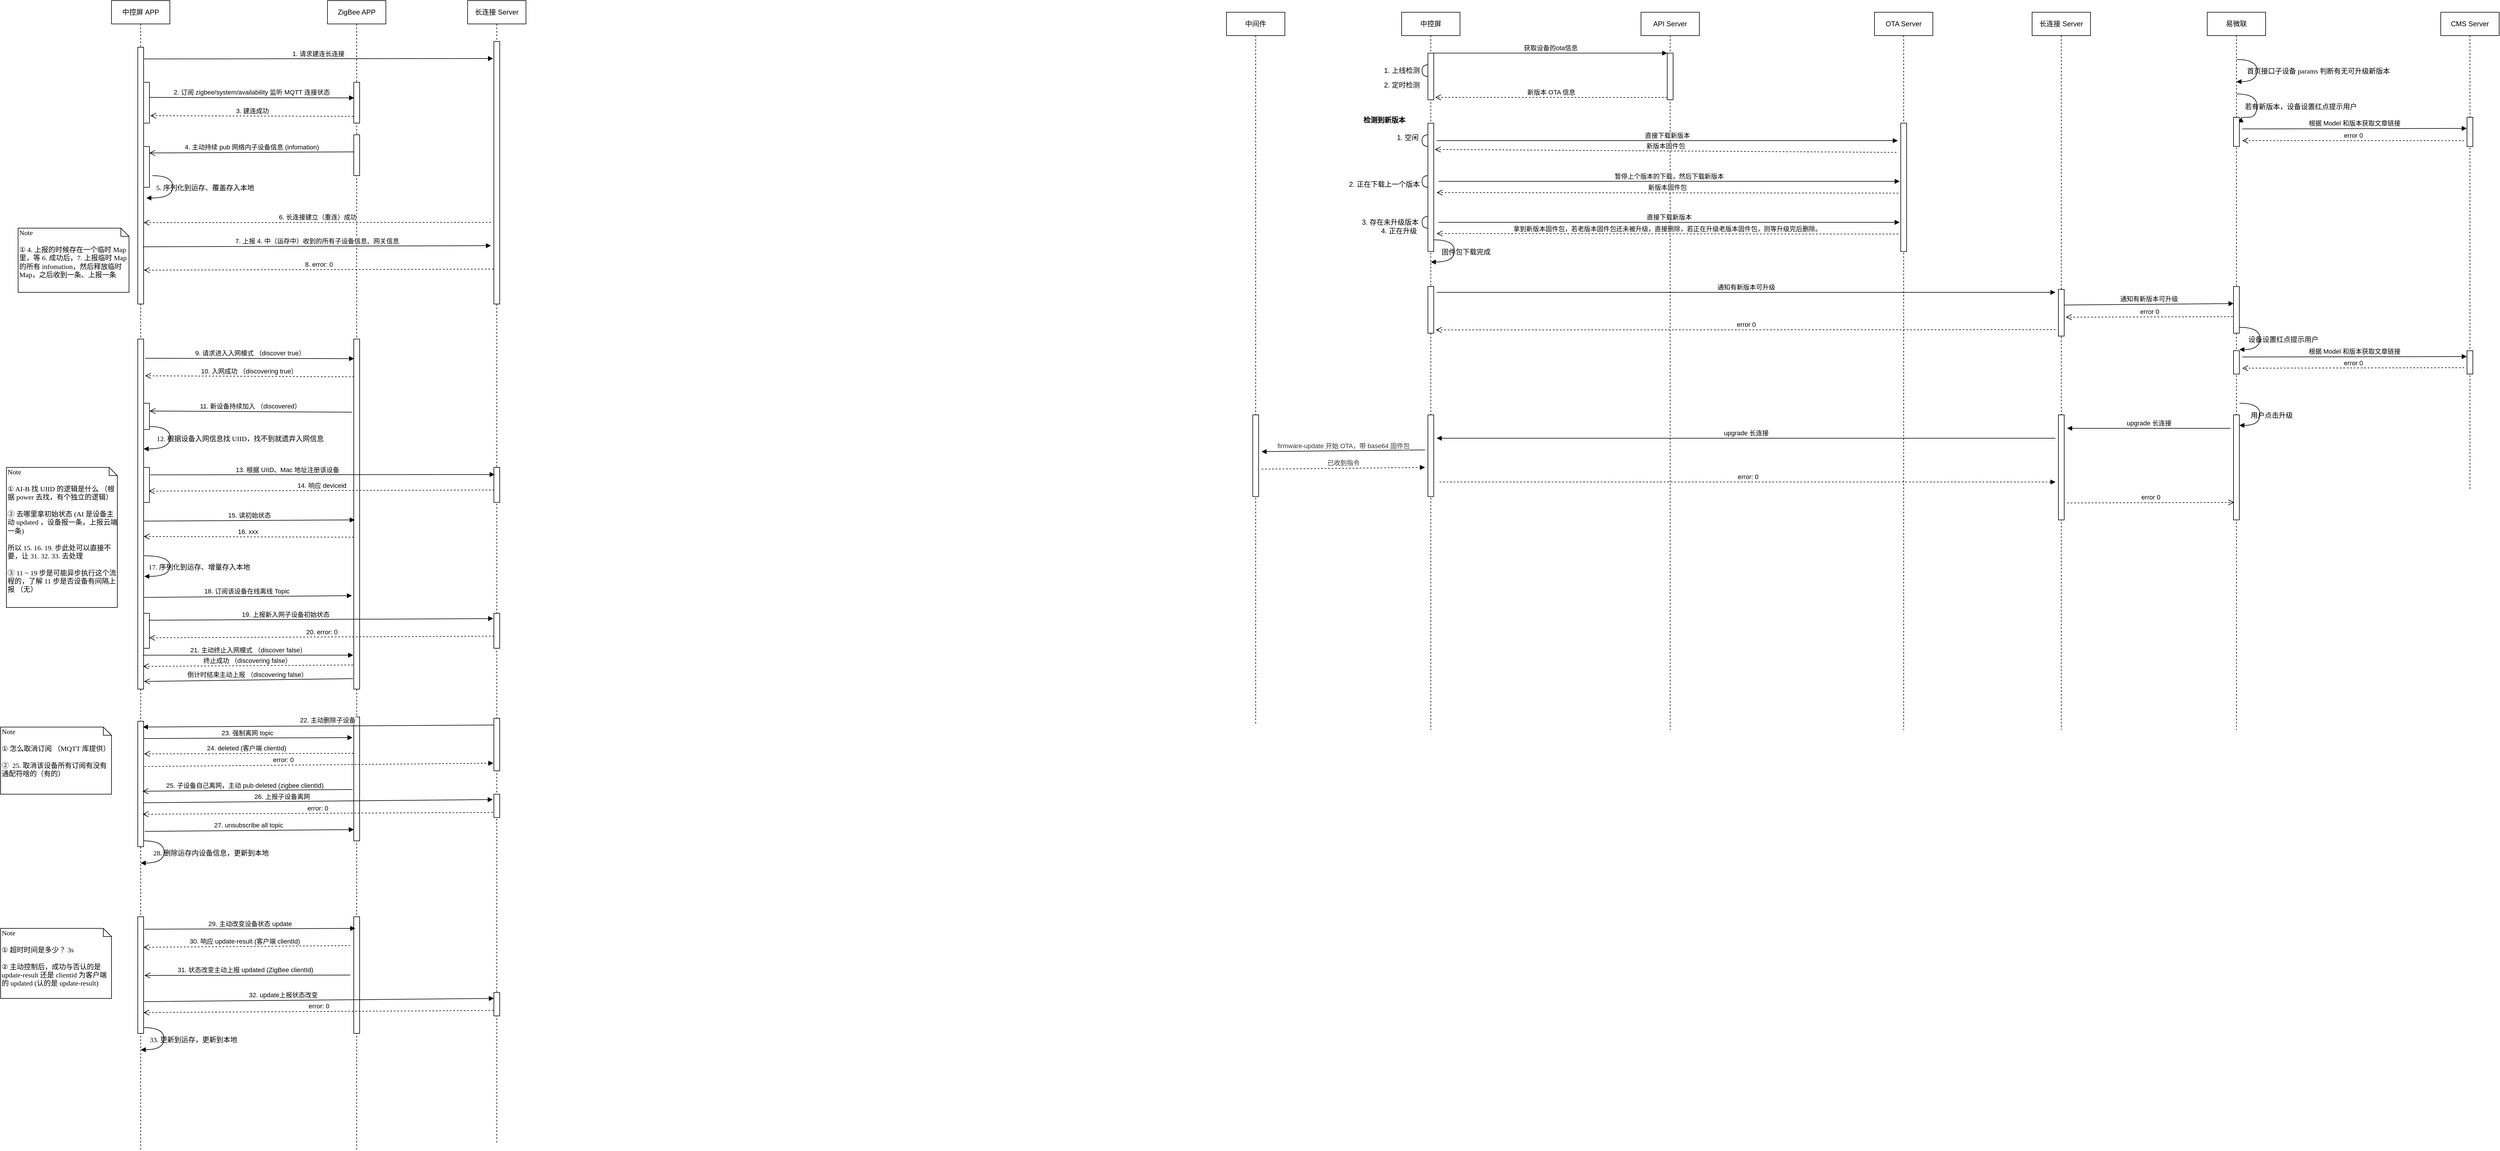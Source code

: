 <mxfile version="20.7.4" type="github">
  <diagram name="Page-1" id="13e1069c-82ec-6db2-03f1-153e76fe0fe0">
    <mxGraphModel dx="3266" dy="1118" grid="1" gridSize="10" guides="1" tooltips="1" connect="1" arrows="1" fold="1" page="1" pageScale="1" pageWidth="1100" pageHeight="850" background="none" math="0" shadow="0">
      <root>
        <mxCell id="0" />
        <mxCell id="1" parent="0" />
        <mxCell id="mfzXLa-9cbicv-mfSP5t-9" value="中控屏 APP" style="shape=umlLifeline;perimeter=lifelinePerimeter;whiteSpace=wrap;html=1;container=1;collapsible=0;recursiveResize=0;outlineConnect=0;" parent="1" vertex="1">
          <mxGeometry x="-360" y="830" width="100" height="1970" as="geometry" />
        </mxCell>
        <mxCell id="mfzXLa-9cbicv-mfSP5t-12" value="" style="html=1;points=[];perimeter=orthogonalPerimeter;" parent="mfzXLa-9cbicv-mfSP5t-9" vertex="1">
          <mxGeometry x="55" y="140" width="10" height="70" as="geometry" />
        </mxCell>
        <mxCell id="mfzXLa-9cbicv-mfSP5t-19" value="" style="html=1;points=[];perimeter=orthogonalPerimeter;rounded=0;shadow=0;comic=0;labelBackgroundColor=none;strokeWidth=1;fontFamily=Verdana;fontSize=12;align=center;" parent="mfzXLa-9cbicv-mfSP5t-9" vertex="1">
          <mxGeometry x="55" y="250" width="10" height="70" as="geometry" />
        </mxCell>
        <mxCell id="mfzXLa-9cbicv-mfSP5t-21" value="5. 序列化到运存、覆盖存入本地" style="html=1;verticalAlign=bottom;endArrow=block;labelBackgroundColor=none;fontFamily=Verdana;fontSize=12;elbow=vertical;edgeStyle=orthogonalEdgeStyle;curved=1;entryX=1.464;entryY=0.587;entryDx=0;entryDy=0;entryPerimeter=0;" parent="mfzXLa-9cbicv-mfSP5t-9" target="mfzXLa-9cbicv-mfSP5t-22" edge="1">
          <mxGeometry x="0.096" y="55" relative="1" as="geometry">
            <mxPoint x="70" y="300" as="sourcePoint" />
            <mxPoint x="60" y="339" as="targetPoint" />
            <Array as="points">
              <mxPoint x="105" y="300" />
              <mxPoint x="105" y="338" />
            </Array>
            <mxPoint as="offset" />
          </mxGeometry>
        </mxCell>
        <mxCell id="mfzXLa-9cbicv-mfSP5t-22" value="" style="html=1;points=[];perimeter=orthogonalPerimeter;rounded=0;shadow=0;comic=0;labelBackgroundColor=none;strokeWidth=1;fontFamily=Verdana;fontSize=12;align=center;" parent="mfzXLa-9cbicv-mfSP5t-9" vertex="1">
          <mxGeometry x="45" y="80" width="10" height="440" as="geometry" />
        </mxCell>
        <mxCell id="mfzXLa-9cbicv-mfSP5t-23" value="1. 请求建连长连接" style="html=1;verticalAlign=bottom;endArrow=block;rounded=0;entryX=-0.136;entryY=0.065;entryDx=0;entryDy=0;entryPerimeter=0;" parent="mfzXLa-9cbicv-mfSP5t-9" target="mfzXLa-9cbicv-mfSP5t-24" edge="1">
          <mxGeometry width="80" relative="1" as="geometry">
            <mxPoint x="55" y="100" as="sourcePoint" />
            <mxPoint x="135" y="100" as="targetPoint" />
          </mxGeometry>
        </mxCell>
        <mxCell id="mfzXLa-9cbicv-mfSP5t-28" value="" style="html=1;points=[];perimeter=orthogonalPerimeter;rounded=0;shadow=0;comic=0;labelBackgroundColor=none;strokeWidth=1;fontFamily=Verdana;fontSize=12;align=center;" parent="mfzXLa-9cbicv-mfSP5t-9" vertex="1">
          <mxGeometry x="45" y="580" width="10" height="600" as="geometry" />
        </mxCell>
        <mxCell id="mfzXLa-9cbicv-mfSP5t-40" value="" style="html=1;points=[];perimeter=orthogonalPerimeter;" parent="mfzXLa-9cbicv-mfSP5t-9" vertex="1">
          <mxGeometry x="55" y="690" width="10" height="45" as="geometry" />
        </mxCell>
        <mxCell id="mfzXLa-9cbicv-mfSP5t-46" value="12. 根据设备入网信息找 UIID，找不到就遗弃入网信息" style="html=1;verticalAlign=bottom;endArrow=block;labelBackgroundColor=none;fontFamily=Verdana;fontSize=12;elbow=vertical;edgeStyle=orthogonalEdgeStyle;curved=1;entryX=1.464;entryY=0.587;entryDx=0;entryDy=0;entryPerimeter=0;" parent="mfzXLa-9cbicv-mfSP5t-9" edge="1">
          <mxGeometry x="0.095" y="120" relative="1" as="geometry">
            <mxPoint x="65.36" y="730" as="sourcePoint" />
            <mxPoint x="55.0" y="768.28" as="targetPoint" />
            <Array as="points">
              <mxPoint x="100.36" y="730" />
              <mxPoint x="100.36" y="768" />
            </Array>
            <mxPoint as="offset" />
          </mxGeometry>
        </mxCell>
        <mxCell id="mfzXLa-9cbicv-mfSP5t-48" value="" style="html=1;points=[];perimeter=orthogonalPerimeter;" parent="mfzXLa-9cbicv-mfSP5t-9" vertex="1">
          <mxGeometry x="55" y="800" width="10" height="60" as="geometry" />
        </mxCell>
        <mxCell id="mfzXLa-9cbicv-mfSP5t-54" value="" style="html=1;points=[];perimeter=orthogonalPerimeter;" parent="mfzXLa-9cbicv-mfSP5t-9" vertex="1">
          <mxGeometry x="55" y="1050" width="10" height="60" as="geometry" />
        </mxCell>
        <mxCell id="mfzXLa-9cbicv-mfSP5t-57" value="17. 序列化到运存、增量存入本地" style="html=1;verticalAlign=bottom;endArrow=block;labelBackgroundColor=none;fontFamily=Verdana;fontSize=12;elbow=vertical;edgeStyle=orthogonalEdgeStyle;curved=1;entryX=1.115;entryY=0.678;entryDx=0;entryDy=0;entryPerimeter=0;exitX=1.042;exitY=0.619;exitDx=0;exitDy=0;exitPerimeter=0;" parent="mfzXLa-9cbicv-mfSP5t-9" source="mfzXLa-9cbicv-mfSP5t-28" target="mfzXLa-9cbicv-mfSP5t-28" edge="1">
          <mxGeometry x="0.182" y="50" relative="1" as="geometry">
            <mxPoint x="65.36" y="930" as="sourcePoint" />
            <mxPoint x="55.0" y="968.28" as="targetPoint" />
            <Array as="points">
              <mxPoint x="100" y="951" />
              <mxPoint x="100" y="987" />
            </Array>
            <mxPoint as="offset" />
          </mxGeometry>
        </mxCell>
        <mxCell id="4GyI9x6O-c3qd3rBxpdz-1" value="" style="html=1;points=[];perimeter=orthogonalPerimeter;" parent="mfzXLa-9cbicv-mfSP5t-9" vertex="1">
          <mxGeometry x="45" y="1570" width="10" height="200" as="geometry" />
        </mxCell>
        <mxCell id="4GyI9x6O-c3qd3rBxpdz-4" value="" style="html=1;points=[];perimeter=orthogonalPerimeter;" parent="mfzXLa-9cbicv-mfSP5t-9" vertex="1">
          <mxGeometry x="45" y="1235" width="10" height="215" as="geometry" />
        </mxCell>
        <mxCell id="4GyI9x6O-c3qd3rBxpdz-34" value="28. 删除运存内设备信息，更新到本地" style="html=1;verticalAlign=bottom;endArrow=block;labelBackgroundColor=none;fontFamily=Verdana;fontSize=12;elbow=vertical;edgeStyle=orthogonalEdgeStyle;curved=1;" parent="mfzXLa-9cbicv-mfSP5t-9" edge="1">
          <mxGeometry x="0.148" y="80" relative="1" as="geometry">
            <mxPoint x="55.36" y="1440" as="sourcePoint" />
            <mxPoint x="50" y="1478" as="targetPoint" />
            <Array as="points">
              <mxPoint x="90" y="1440" />
              <mxPoint x="90" y="1478" />
            </Array>
            <mxPoint as="offset" />
          </mxGeometry>
        </mxCell>
        <mxCell id="4GyI9x6O-c3qd3rBxpdz-43" value="33. 更新到运存，更新到本地" style="html=1;verticalAlign=bottom;endArrow=block;labelBackgroundColor=none;fontFamily=Verdana;fontSize=12;elbow=vertical;edgeStyle=orthogonalEdgeStyle;curved=1;" parent="mfzXLa-9cbicv-mfSP5t-9" edge="1">
          <mxGeometry x="0.148" y="50" relative="1" as="geometry">
            <mxPoint x="55.36" y="1760" as="sourcePoint" />
            <mxPoint x="50" y="1798" as="targetPoint" />
            <Array as="points">
              <mxPoint x="90" y="1760" />
              <mxPoint x="90" y="1798" />
            </Array>
            <mxPoint as="offset" />
          </mxGeometry>
        </mxCell>
        <mxCell id="mfzXLa-9cbicv-mfSP5t-10" value="ZigBee APP" style="shape=umlLifeline;perimeter=lifelinePerimeter;whiteSpace=wrap;html=1;container=1;collapsible=0;recursiveResize=0;outlineConnect=0;" parent="1" vertex="1">
          <mxGeometry x="10" y="830" width="100" height="1970" as="geometry" />
        </mxCell>
        <mxCell id="mfzXLa-9cbicv-mfSP5t-17" value="" style="html=1;points=[];perimeter=orthogonalPerimeter;rounded=0;shadow=0;comic=0;labelBackgroundColor=none;strokeWidth=1;fontFamily=Verdana;fontSize=12;align=center;" parent="mfzXLa-9cbicv-mfSP5t-10" vertex="1">
          <mxGeometry x="45" y="140" width="10" height="70" as="geometry" />
        </mxCell>
        <mxCell id="mfzXLa-9cbicv-mfSP5t-18" value="" style="html=1;points=[];perimeter=orthogonalPerimeter;rounded=0;shadow=0;comic=0;labelBackgroundColor=none;strokeWidth=1;fontFamily=Verdana;fontSize=12;align=center;" parent="mfzXLa-9cbicv-mfSP5t-10" vertex="1">
          <mxGeometry x="45" y="230" width="10" height="70" as="geometry" />
        </mxCell>
        <mxCell id="mfzXLa-9cbicv-mfSP5t-29" value="" style="html=1;points=[];perimeter=orthogonalPerimeter;rounded=0;shadow=0;comic=0;labelBackgroundColor=none;strokeWidth=1;fontFamily=Verdana;fontSize=12;align=center;" parent="mfzXLa-9cbicv-mfSP5t-10" vertex="1">
          <mxGeometry x="45" y="580" width="10" height="600" as="geometry" />
        </mxCell>
        <mxCell id="4GyI9x6O-c3qd3rBxpdz-2" value="" style="html=1;points=[];perimeter=orthogonalPerimeter;" parent="mfzXLa-9cbicv-mfSP5t-10" vertex="1">
          <mxGeometry x="45" y="1570" width="10" height="200" as="geometry" />
        </mxCell>
        <mxCell id="4GyI9x6O-c3qd3rBxpdz-19" value="" style="html=1;points=[];perimeter=orthogonalPerimeter;" parent="mfzXLa-9cbicv-mfSP5t-10" vertex="1">
          <mxGeometry x="45" y="1227.5" width="10" height="212.5" as="geometry" />
        </mxCell>
        <mxCell id="mfzXLa-9cbicv-mfSP5t-11" value="长连接 Server" style="shape=umlLifeline;perimeter=lifelinePerimeter;whiteSpace=wrap;html=1;container=1;collapsible=0;recursiveResize=0;outlineConnect=0;" parent="1" vertex="1">
          <mxGeometry x="250" y="830" width="100" height="1960" as="geometry" />
        </mxCell>
        <mxCell id="mfzXLa-9cbicv-mfSP5t-24" value="" style="html=1;points=[];perimeter=orthogonalPerimeter;rounded=0;shadow=0;comic=0;labelBackgroundColor=none;strokeWidth=1;fontFamily=Verdana;fontSize=12;align=center;" parent="mfzXLa-9cbicv-mfSP5t-11" vertex="1">
          <mxGeometry x="45" y="70" width="10" height="450" as="geometry" />
        </mxCell>
        <mxCell id="mfzXLa-9cbicv-mfSP5t-37" value="" style="html=1;points=[];perimeter=orthogonalPerimeter;rounded=0;shadow=0;comic=0;labelBackgroundColor=none;strokeWidth=1;fontFamily=Verdana;fontSize=12;align=center;" parent="mfzXLa-9cbicv-mfSP5t-11" vertex="1">
          <mxGeometry x="45" y="800" width="10" height="60" as="geometry" />
        </mxCell>
        <mxCell id="mfzXLa-9cbicv-mfSP5t-60" value="" style="html=1;points=[];perimeter=orthogonalPerimeter;rounded=0;shadow=0;comic=0;labelBackgroundColor=none;strokeWidth=1;fontFamily=Verdana;fontSize=12;align=center;" parent="mfzXLa-9cbicv-mfSP5t-11" vertex="1">
          <mxGeometry x="45" y="1050" width="10" height="60" as="geometry" />
        </mxCell>
        <mxCell id="4GyI9x6O-c3qd3rBxpdz-26" value="" style="html=1;points=[];perimeter=orthogonalPerimeter;rounded=0;shadow=0;comic=0;labelBackgroundColor=none;strokeWidth=1;fontFamily=Verdana;fontSize=12;align=center;" parent="mfzXLa-9cbicv-mfSP5t-11" vertex="1">
          <mxGeometry x="45" y="1230" width="10" height="90" as="geometry" />
        </mxCell>
        <mxCell id="4GyI9x6O-c3qd3rBxpdz-30" value="" style="html=1;points=[];perimeter=orthogonalPerimeter;rounded=0;shadow=0;comic=0;labelBackgroundColor=none;strokeWidth=1;fontFamily=Verdana;fontSize=12;align=center;" parent="mfzXLa-9cbicv-mfSP5t-11" vertex="1">
          <mxGeometry x="45" y="1360" width="10" height="40" as="geometry" />
        </mxCell>
        <mxCell id="4GyI9x6O-c3qd3rBxpdz-40" value="" style="html=1;points=[];perimeter=orthogonalPerimeter;rounded=0;shadow=0;comic=0;labelBackgroundColor=none;strokeWidth=1;fontFamily=Verdana;fontSize=12;align=center;" parent="mfzXLa-9cbicv-mfSP5t-11" vertex="1">
          <mxGeometry x="45" y="1700" width="10" height="40" as="geometry" />
        </mxCell>
        <mxCell id="4GyI9x6O-c3qd3rBxpdz-41" value="32. update上报状态改变" style="html=1;verticalAlign=bottom;endArrow=block;rounded=0;entryX=-0.191;entryY=0.23;entryDx=0;entryDy=0;entryPerimeter=0;exitX=0.909;exitY=0.65;exitDx=0;exitDy=0;exitPerimeter=0;" parent="mfzXLa-9cbicv-mfSP5t-11" edge="1">
          <mxGeometry x="-0.205" width="80" relative="1" as="geometry">
            <mxPoint x="-554.0" y="1715.55" as="sourcePoint" />
            <mxPoint x="45.0" y="1710" as="targetPoint" />
            <mxPoint as="offset" />
          </mxGeometry>
        </mxCell>
        <mxCell id="mfzXLa-9cbicv-mfSP5t-14" value="3. 建连成功" style="html=1;verticalAlign=bottom;endArrow=open;dashed=1;endSize=8;rounded=0;exitX=-0.045;exitY=0.834;exitDx=0;exitDy=0;exitPerimeter=0;entryX=1.155;entryY=0.818;entryDx=0;entryDy=0;entryPerimeter=0;" parent="1" source="mfzXLa-9cbicv-mfSP5t-17" target="mfzXLa-9cbicv-mfSP5t-12" edge="1">
          <mxGeometry relative="1" as="geometry">
            <mxPoint x="50" y="990" as="sourcePoint" />
            <mxPoint x="-200" y="990" as="targetPoint" />
            <Array as="points" />
          </mxGeometry>
        </mxCell>
        <mxCell id="mfzXLa-9cbicv-mfSP5t-16" value="4. 主动持续 pub 网络内子设备信息 (infomation)" style="html=1;verticalAlign=bottom;endArrow=open;endSize=8;rounded=0;exitX=0.073;exitY=0.417;exitDx=0;exitDy=0;exitPerimeter=0;entryX=0.973;entryY=0.16;entryDx=0;entryDy=0;entryPerimeter=0;" parent="1" source="mfzXLa-9cbicv-mfSP5t-18" target="mfzXLa-9cbicv-mfSP5t-19" edge="1">
          <mxGeometry relative="1" as="geometry">
            <mxPoint x="50" y="1089.5" as="sourcePoint" />
            <mxPoint x="-290" y="1090" as="targetPoint" />
          </mxGeometry>
        </mxCell>
        <mxCell id="mfzXLa-9cbicv-mfSP5t-13" value="2. 订阅 zigbee/system/availability 监听 MQTT 连接状态" style="html=1;verticalAlign=bottom;endArrow=block;rounded=0;exitX=0.945;exitY=0.37;exitDx=0;exitDy=0;exitPerimeter=0;entryX=0.064;entryY=0.383;entryDx=0;entryDy=0;entryPerimeter=0;" parent="1" source="mfzXLa-9cbicv-mfSP5t-12" target="mfzXLa-9cbicv-mfSP5t-17" edge="1">
          <mxGeometry width="80" relative="1" as="geometry">
            <mxPoint x="-300" y="950" as="sourcePoint" />
            <mxPoint x="50" y="996" as="targetPoint" />
            <Array as="points" />
          </mxGeometry>
        </mxCell>
        <mxCell id="mfzXLa-9cbicv-mfSP5t-25" value="6. 长连接建立（重连）成功" style="html=1;verticalAlign=bottom;endArrow=open;dashed=1;endSize=8;rounded=0;entryX=0.991;entryY=0.683;entryDx=0;entryDy=0;entryPerimeter=0;" parent="1" target="mfzXLa-9cbicv-mfSP5t-22" edge="1">
          <mxGeometry relative="1" as="geometry">
            <mxPoint x="290" y="1210" as="sourcePoint" />
            <mxPoint x="210" y="1210" as="targetPoint" />
          </mxGeometry>
        </mxCell>
        <mxCell id="mfzXLa-9cbicv-mfSP5t-26" value="Note&lt;br&gt;&lt;br&gt;① 4. 上报的时候存在一个临时 Map 里，等 6. 成功后，7. 上报临时 Map 的所有 infomation，然后释放临时 Map，之后收到一条、上报一条&lt;br&gt;" style="shape=note;whiteSpace=wrap;html=1;size=14;verticalAlign=top;align=left;spacingTop=-6;rounded=0;shadow=0;comic=0;labelBackgroundColor=none;strokeWidth=1;fontFamily=Verdana;fontSize=12" parent="1" vertex="1">
          <mxGeometry x="-520" y="1220" width="190" height="110" as="geometry" />
        </mxCell>
        <mxCell id="mfzXLa-9cbicv-mfSP5t-27" value="7. 上报 4. 中（运存中）收到的所有子设备信息、网关信息" style="html=1;verticalAlign=bottom;endArrow=block;rounded=0;exitX=0.882;exitY=0.777;exitDx=0;exitDy=0;exitPerimeter=0;" parent="1" source="mfzXLa-9cbicv-mfSP5t-22" edge="1">
          <mxGeometry width="80" relative="1" as="geometry">
            <mxPoint x="-300" y="1250.75" as="sourcePoint" />
            <mxPoint x="290" y="1250" as="targetPoint" />
          </mxGeometry>
        </mxCell>
        <mxCell id="mfzXLa-9cbicv-mfSP5t-30" value="9. 请求进入入网模式 （discover true）" style="html=1;verticalAlign=bottom;endArrow=block;rounded=0;entryX=0.061;entryY=0.056;entryDx=0;entryDy=0;entryPerimeter=0;exitX=1.253;exitY=0.055;exitDx=0;exitDy=0;exitPerimeter=0;" parent="1" source="mfzXLa-9cbicv-mfSP5t-28" target="mfzXLa-9cbicv-mfSP5t-29" edge="1">
          <mxGeometry width="80" relative="1" as="geometry">
            <mxPoint x="-250" y="1410" as="sourcePoint" />
            <mxPoint x="41.19" y="1430.91" as="targetPoint" />
            <Array as="points" />
          </mxGeometry>
        </mxCell>
        <mxCell id="mfzXLa-9cbicv-mfSP5t-32" value="21. 主动终止入网模式 （discover false）" style="html=1;verticalAlign=bottom;endArrow=block;rounded=0;exitX=0.882;exitY=0.903;exitDx=0;exitDy=0;exitPerimeter=0;entryX=-0.1;entryY=0.903;entryDx=0;entryDy=0;entryPerimeter=0;" parent="1" source="mfzXLa-9cbicv-mfSP5t-28" target="mfzXLa-9cbicv-mfSP5t-29" edge="1">
          <mxGeometry width="80" relative="1" as="geometry">
            <mxPoint x="-300" y="1930" as="sourcePoint" />
            <mxPoint x="50" y="1940" as="targetPoint" />
            <Array as="points" />
          </mxGeometry>
        </mxCell>
        <mxCell id="mfzXLa-9cbicv-mfSP5t-33" value="终止成功 （discovering false）&amp;nbsp;" style="html=1;verticalAlign=bottom;endArrow=open;dashed=1;endSize=8;rounded=0;entryX=0.882;entryY=0.935;entryDx=0;entryDy=0;entryPerimeter=0;exitX=-0.118;exitY=0.931;exitDx=0;exitDy=0;exitPerimeter=0;" parent="1" source="mfzXLa-9cbicv-mfSP5t-29" target="mfzXLa-9cbicv-mfSP5t-28" edge="1">
          <mxGeometry relative="1" as="geometry">
            <mxPoint x="50" y="1900" as="sourcePoint" />
            <mxPoint x="-300.0" y="1561" as="targetPoint" />
          </mxGeometry>
        </mxCell>
        <mxCell id="mfzXLa-9cbicv-mfSP5t-31" value="10. 入网成功 （discovering true）&amp;nbsp;" style="html=1;verticalAlign=bottom;endArrow=open;dashed=1;endSize=8;rounded=0;entryX=1.253;entryY=0.105;entryDx=0;entryDy=0;entryPerimeter=0;exitX=0.061;exitY=0.108;exitDx=0;exitDy=0;exitPerimeter=0;" parent="1" source="mfzXLa-9cbicv-mfSP5t-29" target="mfzXLa-9cbicv-mfSP5t-28" edge="1">
          <mxGeometry relative="1" as="geometry">
            <mxPoint x="50" y="1470" as="sourcePoint" />
            <mxPoint x="-30" y="1470" as="targetPoint" />
          </mxGeometry>
        </mxCell>
        <mxCell id="mfzXLa-9cbicv-mfSP5t-34" value="倒计时结束主动上报 （discovering false）&amp;nbsp;" style="html=1;verticalAlign=bottom;endArrow=open;endSize=8;rounded=0;exitX=-0.153;exitY=0.97;exitDx=0;exitDy=0;exitPerimeter=0;entryX=1.062;entryY=0.978;entryDx=0;entryDy=0;entryPerimeter=0;" parent="1" source="mfzXLa-9cbicv-mfSP5t-29" target="mfzXLa-9cbicv-mfSP5t-28" edge="1">
          <mxGeometry relative="1" as="geometry">
            <mxPoint x="54.0" y="1722.16" as="sourcePoint" />
            <mxPoint x="-300" y="1720" as="targetPoint" />
          </mxGeometry>
        </mxCell>
        <mxCell id="mfzXLa-9cbicv-mfSP5t-36" value="11. 新设备持续加入 （discovered）&amp;nbsp;" style="html=1;verticalAlign=bottom;endArrow=open;endSize=8;rounded=0;entryX=1.033;entryY=0.298;entryDx=0;entryDy=0;entryPerimeter=0;exitX=-0.33;exitY=0.209;exitDx=0;exitDy=0;exitPerimeter=0;" parent="1" source="mfzXLa-9cbicv-mfSP5t-29" target="mfzXLa-9cbicv-mfSP5t-40" edge="1">
          <mxGeometry relative="1" as="geometry">
            <mxPoint x="50" y="1560" as="sourcePoint" />
            <mxPoint x="-300.0" y="1560.68" as="targetPoint" />
          </mxGeometry>
        </mxCell>
        <mxCell id="mfzXLa-9cbicv-mfSP5t-47" value="Note&lt;br&gt;&lt;br&gt;① AI-B 找 UIID 的逻辑是什么 （根据 power 去找，有个独立的逻辑）&lt;br&gt;&lt;br&gt;② 去哪里拿初始状态 (AI 是设备主动 updated ，设备报一条，上报云端一条)&lt;br&gt;&lt;br&gt;所以 15. 16. 19. 步此处可以直接不要，让 31. 32. 33. 去处理&lt;br&gt;&lt;br&gt;③ 11 ~ 19 步是可能异步执行这个流程的，了解 11 步是否设备有间隔上报 （无）" style="shape=note;whiteSpace=wrap;html=1;size=14;verticalAlign=top;align=left;spacingTop=-6;rounded=0;shadow=0;comic=0;labelBackgroundColor=none;strokeWidth=1;fontFamily=Verdana;fontSize=12" parent="1" vertex="1">
          <mxGeometry x="-540" y="1630" width="190" height="240" as="geometry" />
        </mxCell>
        <mxCell id="mfzXLa-9cbicv-mfSP5t-50" value="8. error: 0" style="html=1;verticalAlign=bottom;endArrow=open;dashed=1;endSize=8;rounded=0;entryX=1.041;entryY=0.868;entryDx=0;entryDy=0;entryPerimeter=0;exitX=-0.042;exitY=0.867;exitDx=0;exitDy=0;exitPerimeter=0;" parent="1" source="mfzXLa-9cbicv-mfSP5t-24" target="mfzXLa-9cbicv-mfSP5t-22" edge="1">
          <mxGeometry relative="1" as="geometry">
            <mxPoint x="285.09" y="1290" as="sourcePoint" />
            <mxPoint x="-310.0" y="1290.52" as="targetPoint" />
          </mxGeometry>
        </mxCell>
        <mxCell id="mfzXLa-9cbicv-mfSP5t-51" value="14. 响应 deviceid" style="html=1;verticalAlign=bottom;endArrow=open;dashed=1;endSize=8;rounded=0;entryX=0.897;entryY=0.677;entryDx=0;entryDy=0;entryPerimeter=0;exitX=0.068;exitY=0.645;exitDx=0;exitDy=0;exitPerimeter=0;" parent="1" source="mfzXLa-9cbicv-mfSP5t-37" target="mfzXLa-9cbicv-mfSP5t-48" edge="1">
          <mxGeometry relative="1" as="geometry">
            <mxPoint x="299.17" y="1680" as="sourcePoint" />
            <mxPoint x="-300.0" y="1681.77" as="targetPoint" />
          </mxGeometry>
        </mxCell>
        <mxCell id="mfzXLa-9cbicv-mfSP5t-49" value="13. 根据 UIID、Mac 地址注册该设备" style="html=1;verticalAlign=bottom;endArrow=block;rounded=0;entryX=0.132;entryY=0.203;entryDx=0;entryDy=0;entryPerimeter=0;exitX=1.139;exitY=0.213;exitDx=0;exitDy=0;exitPerimeter=0;" parent="1" source="mfzXLa-9cbicv-mfSP5t-48" target="mfzXLa-9cbicv-mfSP5t-37" edge="1">
          <mxGeometry x="-0.205" width="80" relative="1" as="geometry">
            <mxPoint x="-295" y="1660" as="sourcePoint" />
            <mxPoint x="290" y="1660" as="targetPoint" />
            <mxPoint as="offset" />
          </mxGeometry>
        </mxCell>
        <mxCell id="mfzXLa-9cbicv-mfSP5t-55" value="15. 读初始状态" style="html=1;verticalAlign=bottom;endArrow=block;rounded=0;exitX=1.074;exitY=0.52;exitDx=0;exitDy=0;exitPerimeter=0;entryX=-0.27;entryY=0.804;entryDx=0;entryDy=0;entryPerimeter=0;" parent="1" source="mfzXLa-9cbicv-mfSP5t-28" edge="1">
          <mxGeometry width="80" relative="1" as="geometry">
            <mxPoint x="-300.0" y="1725.04" as="sourcePoint" />
            <mxPoint x="56.66" y="1720.0" as="targetPoint" />
            <Array as="points" />
          </mxGeometry>
        </mxCell>
        <mxCell id="mfzXLa-9cbicv-mfSP5t-56" value="16. xxx&amp;nbsp;" style="html=1;verticalAlign=bottom;endArrow=open;dashed=1;endSize=8;rounded=0;entryX=1.018;entryY=0.564;entryDx=0;entryDy=0;entryPerimeter=0;exitX=0.003;exitY=0.566;exitDx=0;exitDy=0;exitPerimeter=0;" parent="1" source="mfzXLa-9cbicv-mfSP5t-29" target="mfzXLa-9cbicv-mfSP5t-28" edge="1">
          <mxGeometry relative="1" as="geometry">
            <mxPoint x="50.09" y="1740" as="sourcePoint" />
            <mxPoint x="-310.0" y="1747.14" as="targetPoint" />
          </mxGeometry>
        </mxCell>
        <mxCell id="mfzXLa-9cbicv-mfSP5t-61" value="19. 上报新入网子设备初始状态" style="html=1;verticalAlign=bottom;endArrow=block;rounded=0;entryX=-0.108;entryY=0.151;entryDx=0;entryDy=0;entryPerimeter=0;exitX=0.892;exitY=0.198;exitDx=0;exitDy=0;exitPerimeter=0;" parent="1" source="mfzXLa-9cbicv-mfSP5t-54" target="mfzXLa-9cbicv-mfSP5t-60" edge="1">
          <mxGeometry x="-0.205" width="80" relative="1" as="geometry">
            <mxPoint x="-290.0" y="1830.6" as="sourcePoint" />
            <mxPoint x="299.93" y="1830.0" as="targetPoint" />
            <mxPoint as="offset" />
          </mxGeometry>
        </mxCell>
        <mxCell id="mfzXLa-9cbicv-mfSP5t-62" value="20. error: 0" style="html=1;verticalAlign=bottom;endArrow=open;dashed=1;endSize=8;rounded=0;entryX=0.97;entryY=0.7;entryDx=0;entryDy=0;entryPerimeter=0;exitX=0.042;exitY=0.653;exitDx=0;exitDy=0;exitPerimeter=0;" parent="1" source="mfzXLa-9cbicv-mfSP5t-60" target="mfzXLa-9cbicv-mfSP5t-54" edge="1">
          <mxGeometry relative="1" as="geometry">
            <mxPoint x="291.71" y="1860.0" as="sourcePoint" />
            <mxPoint x="-300.0" y="1861.92" as="targetPoint" />
          </mxGeometry>
        </mxCell>
        <mxCell id="4GyI9x6O-c3qd3rBxpdz-20" value="18. 订阅该设备在线离线 Topic&amp;nbsp;" style="html=1;verticalAlign=bottom;endArrow=block;rounded=0;exitX=0.991;exitY=0.738;exitDx=0;exitDy=0;exitPerimeter=0;entryX=-0.309;entryY=0.733;entryDx=0;entryDy=0;entryPerimeter=0;" parent="1" source="mfzXLa-9cbicv-mfSP5t-28" target="mfzXLa-9cbicv-mfSP5t-29" edge="1">
          <mxGeometry width="80" relative="1" as="geometry">
            <mxPoint x="-300.0" y="1852" as="sourcePoint" />
            <mxPoint x="60.92" y="1850.0" as="targetPoint" />
            <Array as="points" />
          </mxGeometry>
        </mxCell>
        <mxCell id="4GyI9x6O-c3qd3rBxpdz-21" value="23. 强制离网 topic&amp;nbsp;" style="html=1;verticalAlign=bottom;endArrow=block;rounded=0;exitX=1.018;exitY=0.138;exitDx=0;exitDy=0;exitPerimeter=0;entryX=-0.218;entryY=0.167;entryDx=0;entryDy=0;entryPerimeter=0;" parent="1" source="4GyI9x6O-c3qd3rBxpdz-4" target="4GyI9x6O-c3qd3rBxpdz-19" edge="1">
          <mxGeometry width="80" relative="1" as="geometry">
            <mxPoint x="-300.0" y="2083" as="sourcePoint" />
            <mxPoint x="57.0" y="2080" as="targetPoint" />
            <Array as="points" />
          </mxGeometry>
        </mxCell>
        <mxCell id="4GyI9x6O-c3qd3rBxpdz-22" value="24. deleted (客户端 clientId)" style="html=1;verticalAlign=bottom;endArrow=open;dashed=1;endSize=8;rounded=0;entryX=1.082;entryY=0.26;entryDx=0;entryDy=0;entryPerimeter=0;exitX=-0.018;exitY=0.294;exitDx=0;exitDy=0;exitPerimeter=0;" parent="1" source="4GyI9x6O-c3qd3rBxpdz-19" target="4GyI9x6O-c3qd3rBxpdz-4" edge="1">
          <mxGeometry x="0.025" relative="1" as="geometry">
            <mxPoint x="49.85" y="2111.2" as="sourcePoint" />
            <mxPoint x="-310.0" y="2110" as="targetPoint" />
            <mxPoint as="offset" />
          </mxGeometry>
        </mxCell>
        <mxCell id="4GyI9x6O-c3qd3rBxpdz-23" value="25. 子设备自己离网，主动 pub deleted (zigbee clientId)" style="html=1;verticalAlign=bottom;endArrow=open;endSize=8;rounded=0;entryX=0.809;entryY=0.558;entryDx=0;entryDy=0;entryPerimeter=0;exitX=-0.227;exitY=0.586;exitDx=0;exitDy=0;exitPerimeter=0;" parent="1" source="4GyI9x6O-c3qd3rBxpdz-19" target="4GyI9x6O-c3qd3rBxpdz-4" edge="1">
          <mxGeometry x="0.025" relative="1" as="geometry">
            <mxPoint x="60.0" y="2140.005" as="sourcePoint" />
            <mxPoint x="-300.0" y="2141.025" as="targetPoint" />
            <mxPoint as="offset" />
          </mxGeometry>
        </mxCell>
        <mxCell id="4GyI9x6O-c3qd3rBxpdz-24" value="27. unsubscribe all topic&amp;nbsp;" style="html=1;verticalAlign=bottom;endArrow=block;rounded=0;exitX=1.209;exitY=0.878;exitDx=0;exitDy=0;exitPerimeter=0;entryX=0.009;entryY=0.909;entryDx=0;entryDy=0;entryPerimeter=0;" parent="1" source="4GyI9x6O-c3qd3rBxpdz-4" target="4GyI9x6O-c3qd3rBxpdz-19" edge="1">
          <mxGeometry width="80" relative="1" as="geometry">
            <mxPoint x="-300.0" y="2183.63" as="sourcePoint" />
            <mxPoint x="61.82" y="2180" as="targetPoint" />
            <Array as="points" />
          </mxGeometry>
        </mxCell>
        <mxCell id="4GyI9x6O-c3qd3rBxpdz-25" value="Note&lt;br&gt;&lt;br&gt;① 怎么取消订阅 （MQTT 库提供）&lt;br&gt;&lt;br&gt;②&amp;nbsp; 25. 取消该设备所有订阅有没有通配符啥的（有的）" style="shape=note;whiteSpace=wrap;html=1;size=14;verticalAlign=top;align=left;spacingTop=-6;rounded=0;shadow=0;comic=0;labelBackgroundColor=none;strokeWidth=1;fontFamily=Verdana;fontSize=12" parent="1" vertex="1">
          <mxGeometry x="-550" y="2075" width="190" height="115" as="geometry" />
        </mxCell>
        <mxCell id="4GyI9x6O-c3qd3rBxpdz-27" value="22. 主动删除子设备" style="html=1;verticalAlign=bottom;endArrow=block;rounded=0;entryX=0.882;entryY=0.046;entryDx=0;entryDy=0;entryPerimeter=0;exitX=-0.027;exitY=0.128;exitDx=0;exitDy=0;exitPerimeter=0;" parent="1" source="4GyI9x6O-c3qd3rBxpdz-26" target="4GyI9x6O-c3qd3rBxpdz-4" edge="1">
          <mxGeometry x="-0.051" y="-1" width="80" relative="1" as="geometry">
            <mxPoint x="300" y="2075" as="sourcePoint" />
            <mxPoint x="-300.0" y="2072.82" as="targetPoint" />
            <mxPoint as="offset" />
          </mxGeometry>
        </mxCell>
        <mxCell id="4GyI9x6O-c3qd3rBxpdz-29" value="error: 0" style="html=1;verticalAlign=bottom;endArrow=block;rounded=0;entryX=-0.091;entryY=0.854;entryDx=0;entryDy=0;entryPerimeter=0;exitX=1.173;exitY=0.361;exitDx=0;exitDy=0;exitPerimeter=0;dashed=1;" parent="1" source="4GyI9x6O-c3qd3rBxpdz-4" target="4GyI9x6O-c3qd3rBxpdz-26" edge="1">
          <mxGeometry x="-0.205" width="80" relative="1" as="geometry">
            <mxPoint x="-300.0" y="2142.82" as="sourcePoint" />
            <mxPoint x="290.0" y="2140" as="targetPoint" />
            <mxPoint as="offset" />
          </mxGeometry>
        </mxCell>
        <mxCell id="4GyI9x6O-c3qd3rBxpdz-31" value="26. 上报子设备离网" style="html=1;verticalAlign=bottom;endArrow=block;rounded=0;entryX=-0.191;entryY=0.23;entryDx=0;entryDy=0;entryPerimeter=0;exitX=0.909;exitY=0.65;exitDx=0;exitDy=0;exitPerimeter=0;" parent="1" source="4GyI9x6O-c3qd3rBxpdz-4" target="4GyI9x6O-c3qd3rBxpdz-30" edge="1">
          <mxGeometry x="-0.205" width="80" relative="1" as="geometry">
            <mxPoint x="-310" y="2210.005" as="sourcePoint" />
            <mxPoint x="293.27" y="2210.19" as="targetPoint" />
            <mxPoint as="offset" />
          </mxGeometry>
        </mxCell>
        <mxCell id="4GyI9x6O-c3qd3rBxpdz-32" value="error: 0" style="html=1;verticalAlign=bottom;endArrow=open;dashed=1;endSize=8;rounded=0;entryX=0.827;entryY=0.741;entryDx=0;entryDy=0;entryPerimeter=0;exitX=-0.173;exitY=0.782;exitDx=0;exitDy=0;exitPerimeter=0;" parent="1" source="4GyI9x6O-c3qd3rBxpdz-30" target="4GyI9x6O-c3qd3rBxpdz-4" edge="1">
          <mxGeometry relative="1" as="geometry">
            <mxPoint x="290.72" y="2220" as="sourcePoint" />
            <mxPoint x="-300.0" y="2222.82" as="targetPoint" />
          </mxGeometry>
        </mxCell>
        <mxCell id="4GyI9x6O-c3qd3rBxpdz-35" value="29. 主动改变设备状态 update" style="html=1;verticalAlign=bottom;endArrow=block;rounded=0;exitX=1.136;exitY=0.107;exitDx=0;exitDy=0;exitPerimeter=0;entryX=-0.218;entryY=0.167;entryDx=0;entryDy=0;entryPerimeter=0;" parent="1" source="4GyI9x6O-c3qd3rBxpdz-1" edge="1">
          <mxGeometry width="80" relative="1" as="geometry">
            <mxPoint x="-300.0" y="2421.68" as="sourcePoint" />
            <mxPoint x="57.64" y="2419.997" as="targetPoint" />
            <Array as="points" />
          </mxGeometry>
        </mxCell>
        <mxCell id="4GyI9x6O-c3qd3rBxpdz-36" value="Note&lt;br&gt;&lt;br&gt;① 超时时间是多少？ 3s&amp;nbsp;&lt;br&gt;&lt;br&gt;② 主动控制后，成功与否认的是 update-result 还是 clientid 为客户端的 updated (认的是 update-result)" style="shape=note;whiteSpace=wrap;html=1;size=14;verticalAlign=top;align=left;spacingTop=-6;rounded=0;shadow=0;comic=0;labelBackgroundColor=none;strokeWidth=1;fontFamily=Verdana;fontSize=12" parent="1" vertex="1">
          <mxGeometry x="-550" y="2420" width="190" height="120" as="geometry" />
        </mxCell>
        <mxCell id="4GyI9x6O-c3qd3rBxpdz-37" value="30. 响应 update&lt;span style=&quot;color: rgba(0, 0, 0, 0); font-family: monospace; font-size: 0px; text-align: start; background-color: rgb(248, 249, 250);&quot;&gt;%3CmxGraphModel%3E%3Croot%3E%3CmxCell%20id%3D%220%22%2F%3E%3CmxCell%20id%3D%221%22%20parent%3D%220%22%2F%3E%3CmxCell%20id%3D%222%22%20value%3D%2224.%20deleted%20(%E5%AE%A2%E6%88%B7%E7%AB%AF%20clientId)%22%20style%3D%22html%3D1%3BverticalAlign%3Dbottom%3BendArrow%3Dopen%3Bdashed%3D1%3BendSize%3D8%3Brounded%3D0%3BentryX%3D1.082%3BentryY%3D0.26%3BentryDx%3D0%3BentryDy%3D0%3BentryPerimeter%3D0%3BexitX%3D-0.018%3BexitY%3D0.294%3BexitDx%3D0%3BexitDy%3D0%3BexitPerimeter%3D0%3B%22%20edge%3D%221%22%20parent%3D%221%22%3E%3CmxGeometry%20x%3D%220.025%22%20relative%3D%221%22%20as%3D%22geometry%22%3E%3CmxPoint%20x%3D%22524.82%22%20y%3D%222119.975%22%20as%3D%22sourcePoint%22%2F%3E%3CmxPoint%20x%3D%22165.82%22%20y%3D%222120.9%22%20as%3D%22targetPoint%22%2F%3E%3CmxPoint%20as%3D%22offset%22%2F%3E%3C%2FmxGeometry%3E%3C%2FmxCell%3E%3C%2Froot%3E%3C%2FmxGraphModel%3Eu&#39;pd&lt;/span&gt;-result (客户端 clientId)" style="html=1;verticalAlign=bottom;endArrow=open;dashed=1;endSize=8;rounded=0;entryX=0.955;entryY=0.262;entryDx=0;entryDy=0;entryPerimeter=0;exitX=-0.018;exitY=0.294;exitDx=0;exitDy=0;exitPerimeter=0;" parent="1" target="4GyI9x6O-c3qd3rBxpdz-1" edge="1">
          <mxGeometry x="0.025" relative="1" as="geometry">
            <mxPoint x="49.0" y="2449.535" as="sourcePoint" />
            <mxPoint x="-310.0" y="2450.46" as="targetPoint" />
            <mxPoint as="offset" />
          </mxGeometry>
        </mxCell>
        <mxCell id="4GyI9x6O-c3qd3rBxpdz-38" value="&lt;div style=&quot;text-align: start;&quot;&gt;31. 状态改变主动上报 updated&lt;font face=&quot;monospace&quot; color=&quot;rgba(0, 0, 0, 0)&quot;&gt;&lt;span style=&quot;font-size: 0px; background-color: rgb(248, 249, 250);&quot;&gt;d&lt;/span&gt;&lt;/font&gt;&amp;nbsp;(ZigBee clientId)&lt;/div&gt;" style="html=1;verticalAlign=bottom;endArrow=open;endSize=8;rounded=0;entryX=1.136;entryY=0.503;entryDx=0;entryDy=0;entryPerimeter=0;exitX=-0.018;exitY=0.294;exitDx=0;exitDy=0;exitPerimeter=0;" parent="1" target="4GyI9x6O-c3qd3rBxpdz-1" edge="1">
          <mxGeometry x="0.025" relative="1" as="geometry">
            <mxPoint x="49" y="2500.005" as="sourcePoint" />
            <mxPoint x="-310" y="2500.93" as="targetPoint" />
            <mxPoint as="offset" />
          </mxGeometry>
        </mxCell>
        <mxCell id="4GyI9x6O-c3qd3rBxpdz-42" value="error: 0" style="html=1;verticalAlign=bottom;endArrow=open;dashed=1;endSize=8;rounded=0;exitX=-0.045;exitY=0.766;exitDx=0;exitDy=0;exitPerimeter=0;entryX=0.955;entryY=0.821;entryDx=0;entryDy=0;entryPerimeter=0;" parent="1" source="4GyI9x6O-c3qd3rBxpdz-40" target="4GyI9x6O-c3qd3rBxpdz-1" edge="1">
          <mxGeometry relative="1" as="geometry">
            <mxPoint x="290.0" y="2560" as="sourcePoint" />
            <mxPoint x="-310" y="2563" as="targetPoint" />
          </mxGeometry>
        </mxCell>
        <mxCell id="BRuGAEjFHDdnxYcUb9y4-1" value="中控屏" style="shape=umlLifeline;perimeter=lifelinePerimeter;whiteSpace=wrap;html=1;container=1;collapsible=0;recursiveResize=0;outlineConnect=0;" parent="1" vertex="1">
          <mxGeometry x="1850" y="850" width="100" height="1230" as="geometry" />
        </mxCell>
        <mxCell id="BRuGAEjFHDdnxYcUb9y4-2" value="" style="html=1;points=[];perimeter=orthogonalPerimeter;" parent="BRuGAEjFHDdnxYcUb9y4-1" vertex="1">
          <mxGeometry x="45" y="70" width="10" height="80" as="geometry" />
        </mxCell>
        <mxCell id="BRuGAEjFHDdnxYcUb9y4-12" value="" style="shape=requiredInterface;html=1;verticalLabelPosition=bottom;sketch=0;rotation=-180;" parent="BRuGAEjFHDdnxYcUb9y4-1" vertex="1">
          <mxGeometry x="35" y="90" width="10" height="20" as="geometry" />
        </mxCell>
        <mxCell id="lBh4YAz4vUYsenYh7IRV-2" value="" style="html=1;points=[];perimeter=orthogonalPerimeter;" vertex="1" parent="BRuGAEjFHDdnxYcUb9y4-1">
          <mxGeometry x="45" y="190" width="10" height="220" as="geometry" />
        </mxCell>
        <mxCell id="lBh4YAz4vUYsenYh7IRV-7" value="" style="shape=requiredInterface;html=1;verticalLabelPosition=bottom;sketch=0;rotation=-180;" vertex="1" parent="BRuGAEjFHDdnxYcUb9y4-1">
          <mxGeometry x="35" y="210" width="10" height="20" as="geometry" />
        </mxCell>
        <mxCell id="lBh4YAz4vUYsenYh7IRV-11" value="" style="shape=requiredInterface;html=1;verticalLabelPosition=bottom;sketch=0;rotation=-180;" vertex="1" parent="BRuGAEjFHDdnxYcUb9y4-1">
          <mxGeometry x="35" y="280" width="10" height="20" as="geometry" />
        </mxCell>
        <mxCell id="lBh4YAz4vUYsenYh7IRV-16" value="" style="shape=requiredInterface;html=1;verticalLabelPosition=bottom;sketch=0;rotation=-180;" vertex="1" parent="BRuGAEjFHDdnxYcUb9y4-1">
          <mxGeometry x="35" y="350" width="10" height="20" as="geometry" />
        </mxCell>
        <mxCell id="lBh4YAz4vUYsenYh7IRV-9" value="1. 空闲" style="text;html=1;align=center;verticalAlign=middle;resizable=0;points=[];autosize=1;strokeColor=none;fillColor=none;" vertex="1" parent="BRuGAEjFHDdnxYcUb9y4-1">
          <mxGeometry x="-20" y="200" width="60" height="30" as="geometry" />
        </mxCell>
        <mxCell id="lBh4YAz4vUYsenYh7IRV-18" value="4. 正在升级" style="text;html=1;align=center;verticalAlign=middle;resizable=0;points=[];autosize=1;strokeColor=none;fillColor=none;" vertex="1" parent="BRuGAEjFHDdnxYcUb9y4-1">
          <mxGeometry x="-45" y="360" width="80" height="30" as="geometry" />
        </mxCell>
        <mxCell id="lBh4YAz4vUYsenYh7IRV-21" value="固件包下载完成" style="html=1;verticalAlign=bottom;endArrow=block;labelBackgroundColor=none;fontFamily=Verdana;fontSize=12;elbow=vertical;edgeStyle=orthogonalEdgeStyle;curved=1;" edge="1" parent="BRuGAEjFHDdnxYcUb9y4-1">
          <mxGeometry x="0.147" y="20" relative="1" as="geometry">
            <mxPoint x="55.36" y="390" as="sourcePoint" />
            <mxPoint x="50" y="428" as="targetPoint" />
            <Array as="points">
              <mxPoint x="90.36" y="390" />
              <mxPoint x="90.36" y="428" />
            </Array>
            <mxPoint as="offset" />
          </mxGeometry>
        </mxCell>
        <mxCell id="lBh4YAz4vUYsenYh7IRV-32" value="" style="html=1;points=[];perimeter=orthogonalPerimeter;" vertex="1" parent="BRuGAEjFHDdnxYcUb9y4-1">
          <mxGeometry x="45" y="470" width="10" height="80" as="geometry" />
        </mxCell>
        <mxCell id="lBh4YAz4vUYsenYh7IRV-73" value="" style="html=1;points=[];perimeter=orthogonalPerimeter;" vertex="1" parent="BRuGAEjFHDdnxYcUb9y4-1">
          <mxGeometry x="45" y="690" width="10" height="140" as="geometry" />
        </mxCell>
        <mxCell id="BRuGAEjFHDdnxYcUb9y4-5" value="API Server" style="shape=umlLifeline;perimeter=lifelinePerimeter;whiteSpace=wrap;html=1;container=1;collapsible=0;recursiveResize=0;outlineConnect=0;" parent="1" vertex="1">
          <mxGeometry x="2260" y="850" width="100" height="1230" as="geometry" />
        </mxCell>
        <mxCell id="BRuGAEjFHDdnxYcUb9y4-9" value="" style="html=1;points=[];perimeter=orthogonalPerimeter;" parent="BRuGAEjFHDdnxYcUb9y4-5" vertex="1">
          <mxGeometry x="45" y="70" width="10" height="80" as="geometry" />
        </mxCell>
        <mxCell id="lBh4YAz4vUYsenYh7IRV-77" value="&lt;div class=&quot;lake-content&quot;&gt;error: 0&lt;br&gt;&lt;/div&gt;" style="html=1;verticalAlign=bottom;endArrow=block;rounded=0;dashed=1;" edge="1" parent="BRuGAEjFHDdnxYcUb9y4-5">
          <mxGeometry relative="1" as="geometry">
            <mxPoint x="-345.0" y="805.0" as="sourcePoint" />
            <mxPoint x="710" y="805" as="targetPoint" />
          </mxGeometry>
        </mxCell>
        <mxCell id="BRuGAEjFHDdnxYcUb9y4-10" value="&lt;div class=&quot;lake-content&quot;&gt;&lt;span class=&quot;ne-text&quot;&gt;获取设备的ota信息&lt;/span&gt;&lt;/div&gt;" style="html=1;verticalAlign=bottom;endArrow=block;entryX=0;entryY=0;rounded=0;" parent="1" source="BRuGAEjFHDdnxYcUb9y4-2" target="BRuGAEjFHDdnxYcUb9y4-9" edge="1">
          <mxGeometry relative="1" as="geometry">
            <mxPoint x="2240" y="920" as="sourcePoint" />
          </mxGeometry>
        </mxCell>
        <mxCell id="BRuGAEjFHDdnxYcUb9y4-11" value="新版本 OTA 信息" style="html=1;verticalAlign=bottom;endArrow=open;dashed=1;endSize=8;exitX=0;exitY=0.95;rounded=0;entryX=1.237;entryY=0.948;entryDx=0;entryDy=0;entryPerimeter=0;" parent="1" source="BRuGAEjFHDdnxYcUb9y4-9" target="BRuGAEjFHDdnxYcUb9y4-2" edge="1">
          <mxGeometry relative="1" as="geometry">
            <mxPoint x="2240" y="996" as="targetPoint" />
          </mxGeometry>
        </mxCell>
        <mxCell id="BRuGAEjFHDdnxYcUb9y4-13" value="1. 上线检测" style="text;html=1;align=center;verticalAlign=middle;resizable=0;points=[];autosize=1;strokeColor=none;fillColor=none;" parent="1" vertex="1">
          <mxGeometry x="1810" y="935" width="80" height="30" as="geometry" />
        </mxCell>
        <mxCell id="BRuGAEjFHDdnxYcUb9y4-14" value="2. 定时检测" style="text;html=1;align=center;verticalAlign=middle;resizable=0;points=[];autosize=1;strokeColor=none;fillColor=none;" parent="1" vertex="1">
          <mxGeometry x="1810" y="960" width="80" height="30" as="geometry" />
        </mxCell>
        <mxCell id="lBh4YAz4vUYsenYh7IRV-3" value="OTA Server" style="shape=umlLifeline;perimeter=lifelinePerimeter;whiteSpace=wrap;html=1;container=1;collapsible=0;recursiveResize=0;outlineConnect=0;" vertex="1" parent="1">
          <mxGeometry x="2660" y="850" width="100" height="1230" as="geometry" />
        </mxCell>
        <mxCell id="lBh4YAz4vUYsenYh7IRV-4" value="" style="html=1;points=[];perimeter=orthogonalPerimeter;" vertex="1" parent="lBh4YAz4vUYsenYh7IRV-3">
          <mxGeometry x="45" y="190" width="10" height="220" as="geometry" />
        </mxCell>
        <mxCell id="lBh4YAz4vUYsenYh7IRV-5" value="&lt;b&gt;检测到新版本&lt;/b&gt;" style="text;html=1;align=center;verticalAlign=middle;resizable=0;points=[];autosize=1;strokeColor=none;fillColor=none;" vertex="1" parent="1">
          <mxGeometry x="1770" y="1020" width="100" height="30" as="geometry" />
        </mxCell>
        <mxCell id="lBh4YAz4vUYsenYh7IRV-8" value="&lt;div class=&quot;lake-content&quot;&gt;直接下载新版本&lt;/div&gt;" style="html=1;verticalAlign=bottom;endArrow=block;rounded=0;" edge="1" parent="1">
          <mxGeometry relative="1" as="geometry">
            <mxPoint x="1910" y="1070" as="sourcePoint" />
            <mxPoint x="2700" y="1070" as="targetPoint" />
          </mxGeometry>
        </mxCell>
        <mxCell id="lBh4YAz4vUYsenYh7IRV-10" value="新版本固件包" style="html=1;verticalAlign=bottom;endArrow=open;dashed=1;endSize=8;exitX=0;exitY=0.95;rounded=0;entryX=1.183;entryY=0.205;entryDx=0;entryDy=0;entryPerimeter=0;" edge="1" parent="1" target="lBh4YAz4vUYsenYh7IRV-2">
          <mxGeometry relative="1" as="geometry">
            <mxPoint x="2300" y="1090" as="targetPoint" />
            <mxPoint x="2697.63" y="1090.16" as="sourcePoint" />
          </mxGeometry>
        </mxCell>
        <mxCell id="lBh4YAz4vUYsenYh7IRV-12" value="2. 正在下载上一个版本" style="text;html=1;align=center;verticalAlign=middle;resizable=0;points=[];autosize=1;strokeColor=none;fillColor=none;" vertex="1" parent="1">
          <mxGeometry x="1750" y="1130" width="140" height="30" as="geometry" />
        </mxCell>
        <mxCell id="lBh4YAz4vUYsenYh7IRV-14" value="&lt;div class=&quot;lake-content&quot;&gt;暂停上个版本的下载，然后下载新版本&lt;/div&gt;" style="html=1;verticalAlign=bottom;endArrow=block;rounded=0;" edge="1" parent="1">
          <mxGeometry relative="1" as="geometry">
            <mxPoint x="1913.17" y="1139.8" as="sourcePoint" />
            <mxPoint x="2703.17" y="1139.8" as="targetPoint" />
          </mxGeometry>
        </mxCell>
        <mxCell id="lBh4YAz4vUYsenYh7IRV-15" value="新版本固件包" style="html=1;verticalAlign=bottom;endArrow=open;dashed=1;endSize=8;exitX=0;exitY=0.95;rounded=0;entryX=1.183;entryY=0.205;entryDx=0;entryDy=0;entryPerimeter=0;" edge="1" parent="1">
          <mxGeometry relative="1" as="geometry">
            <mxPoint x="1910" y="1159" as="targetPoint" />
            <mxPoint x="2700.8" y="1159.96" as="sourcePoint" />
          </mxGeometry>
        </mxCell>
        <mxCell id="lBh4YAz4vUYsenYh7IRV-17" value="3.&amp;nbsp;&lt;span style=&quot;background-color: initial;&quot;&gt;存在未升级版本&lt;/span&gt;" style="text;html=1;align=center;verticalAlign=middle;resizable=0;points=[];autosize=1;strokeColor=none;fillColor=none;" vertex="1" parent="1">
          <mxGeometry x="1770" y="1195" width="120" height="30" as="geometry" />
        </mxCell>
        <mxCell id="lBh4YAz4vUYsenYh7IRV-19" value="&lt;div class=&quot;lake-content&quot;&gt;直接下载新版本&lt;/div&gt;" style="html=1;verticalAlign=bottom;endArrow=block;rounded=0;" edge="1" parent="1">
          <mxGeometry relative="1" as="geometry">
            <mxPoint x="1913.17" y="1210.0" as="sourcePoint" />
            <mxPoint x="2703.17" y="1210.0" as="targetPoint" />
          </mxGeometry>
        </mxCell>
        <mxCell id="lBh4YAz4vUYsenYh7IRV-20" value="拿到新版本固件包，若老版本固件包还未被升级，直接删除，若正在升级老版本固件包，则等升级完后删除。" style="html=1;verticalAlign=bottom;endArrow=open;dashed=1;endSize=8;exitX=0;exitY=0.95;rounded=0;entryX=1.183;entryY=0.205;entryDx=0;entryDy=0;entryPerimeter=0;" edge="1" parent="1">
          <mxGeometry relative="1" as="geometry">
            <mxPoint x="1910" y="1229.2" as="targetPoint" />
            <mxPoint x="2700.8" y="1230.16" as="sourcePoint" />
          </mxGeometry>
        </mxCell>
        <mxCell id="lBh4YAz4vUYsenYh7IRV-22" value="长连接 Server" style="shape=umlLifeline;perimeter=lifelinePerimeter;whiteSpace=wrap;html=1;container=1;collapsible=0;recursiveResize=0;outlineConnect=0;" vertex="1" parent="1">
          <mxGeometry x="2930" y="850" width="100" height="1230" as="geometry" />
        </mxCell>
        <mxCell id="lBh4YAz4vUYsenYh7IRV-34" value="" style="html=1;points=[];perimeter=orthogonalPerimeter;" vertex="1" parent="lBh4YAz4vUYsenYh7IRV-22">
          <mxGeometry x="45" y="475" width="10" height="80" as="geometry" />
        </mxCell>
        <mxCell id="lBh4YAz4vUYsenYh7IRV-70" value="" style="html=1;points=[];perimeter=orthogonalPerimeter;" vertex="1" parent="lBh4YAz4vUYsenYh7IRV-22">
          <mxGeometry x="45" y="690" width="10" height="180" as="geometry" />
        </mxCell>
        <mxCell id="lBh4YAz4vUYsenYh7IRV-33" value="&lt;div class=&quot;lake-content&quot;&gt;通知有新版本可升级&lt;/div&gt;" style="html=1;verticalAlign=bottom;endArrow=block;rounded=0;" edge="1" parent="1">
          <mxGeometry relative="1" as="geometry">
            <mxPoint x="1910" y="1330" as="sourcePoint" />
            <mxPoint x="2970" y="1330" as="targetPoint" />
          </mxGeometry>
        </mxCell>
        <mxCell id="lBh4YAz4vUYsenYh7IRV-35" value="易微联" style="shape=umlLifeline;perimeter=lifelinePerimeter;whiteSpace=wrap;html=1;container=1;collapsible=0;recursiveResize=0;outlineConnect=0;" vertex="1" parent="1">
          <mxGeometry x="3230" y="850" width="100" height="1230" as="geometry" />
        </mxCell>
        <mxCell id="lBh4YAz4vUYsenYh7IRV-36" value="" style="html=1;points=[];perimeter=orthogonalPerimeter;" vertex="1" parent="lBh4YAz4vUYsenYh7IRV-35">
          <mxGeometry x="45" y="470" width="10" height="80" as="geometry" />
        </mxCell>
        <mxCell id="lBh4YAz4vUYsenYh7IRV-37" value="首页接口子设备 params 判断有无可升级新版本" style="html=1;verticalAlign=bottom;endArrow=block;labelBackgroundColor=none;fontFamily=Verdana;fontSize=12;elbow=vertical;edgeStyle=orthogonalEdgeStyle;curved=1;" edge="1" parent="lBh4YAz4vUYsenYh7IRV-35">
          <mxGeometry x="0.181" y="105" relative="1" as="geometry">
            <mxPoint x="50.36" y="81" as="sourcePoint" />
            <mxPoint x="50" y="119" as="targetPoint" />
            <Array as="points">
              <mxPoint x="85.36" y="81" />
              <mxPoint x="85.36" y="119" />
            </Array>
            <mxPoint as="offset" />
          </mxGeometry>
        </mxCell>
        <mxCell id="lBh4YAz4vUYsenYh7IRV-39" value="若有新版本，设备设置红点提示用户" style="html=1;verticalAlign=bottom;endArrow=block;labelBackgroundColor=none;fontFamily=Verdana;fontSize=12;elbow=vertical;edgeStyle=orthogonalEdgeStyle;curved=1;" edge="1" parent="lBh4YAz4vUYsenYh7IRV-35">
          <mxGeometry x="0.272" y="75" relative="1" as="geometry">
            <mxPoint x="50.36" y="140" as="sourcePoint" />
            <mxPoint x="58" y="180" as="targetPoint" />
            <Array as="points">
              <mxPoint x="85" y="140" />
              <mxPoint x="85" y="180" />
              <mxPoint x="58" y="180" />
              <mxPoint x="58" y="181" />
            </Array>
            <mxPoint as="offset" />
          </mxGeometry>
        </mxCell>
        <mxCell id="lBh4YAz4vUYsenYh7IRV-41" value="设备设置红点提示用户" style="html=1;verticalAlign=bottom;endArrow=block;labelBackgroundColor=none;fontFamily=Verdana;fontSize=12;elbow=vertical;edgeStyle=orthogonalEdgeStyle;curved=1;" edge="1" parent="lBh4YAz4vUYsenYh7IRV-35">
          <mxGeometry x="0.2" y="40" relative="1" as="geometry">
            <mxPoint x="55.36" y="540.0" as="sourcePoint" />
            <mxPoint x="55" y="578" as="targetPoint" />
            <Array as="points">
              <mxPoint x="90.36" y="540" />
              <mxPoint x="90.36" y="578" />
            </Array>
            <mxPoint as="offset" />
          </mxGeometry>
        </mxCell>
        <mxCell id="lBh4YAz4vUYsenYh7IRV-49" value="" style="html=1;points=[];perimeter=orthogonalPerimeter;" vertex="1" parent="lBh4YAz4vUYsenYh7IRV-35">
          <mxGeometry x="45" y="180" width="10" height="50" as="geometry" />
        </mxCell>
        <mxCell id="lBh4YAz4vUYsenYh7IRV-53" value="" style="html=1;points=[];perimeter=orthogonalPerimeter;" vertex="1" parent="lBh4YAz4vUYsenYh7IRV-35">
          <mxGeometry x="45" y="580" width="10" height="40" as="geometry" />
        </mxCell>
        <mxCell id="lBh4YAz4vUYsenYh7IRV-68" value="" style="html=1;points=[];perimeter=orthogonalPerimeter;" vertex="1" parent="lBh4YAz4vUYsenYh7IRV-35">
          <mxGeometry x="45" y="690" width="10" height="180" as="geometry" />
        </mxCell>
        <mxCell id="lBh4YAz4vUYsenYh7IRV-69" value="用户点击升级" style="html=1;verticalAlign=bottom;endArrow=block;labelBackgroundColor=none;fontFamily=Verdana;fontSize=12;elbow=vertical;edgeStyle=orthogonalEdgeStyle;curved=1;" edge="1" parent="lBh4YAz4vUYsenYh7IRV-35">
          <mxGeometry x="0.2" y="20" relative="1" as="geometry">
            <mxPoint x="55.36" y="670" as="sourcePoint" />
            <mxPoint x="55" y="708" as="targetPoint" />
            <Array as="points">
              <mxPoint x="90.36" y="670" />
              <mxPoint x="90.36" y="708" />
            </Array>
            <mxPoint as="offset" />
          </mxGeometry>
        </mxCell>
        <mxCell id="lBh4YAz4vUYsenYh7IRV-38" value="&lt;div class=&quot;lake-content&quot;&gt;通知有新版本可升级&lt;/div&gt;" style="html=1;verticalAlign=bottom;endArrow=block;rounded=0;exitX=1.018;exitY=0.334;exitDx=0;exitDy=0;exitPerimeter=0;entryX=0.012;entryY=0.365;entryDx=0;entryDy=0;entryPerimeter=0;" edge="1" parent="1" source="lBh4YAz4vUYsenYh7IRV-34" target="lBh4YAz4vUYsenYh7IRV-36">
          <mxGeometry relative="1" as="geometry">
            <mxPoint x="3234.56" y="1370.0" as="sourcePoint" />
            <mxPoint x="2850" y="1370.8" as="targetPoint" />
          </mxGeometry>
        </mxCell>
        <mxCell id="lBh4YAz4vUYsenYh7IRV-40" value="error 0" style="html=1;verticalAlign=bottom;endArrow=open;dashed=1;endSize=8;rounded=0;entryX=1.278;entryY=0.595;entryDx=0;entryDy=0;entryPerimeter=0;exitX=-0.113;exitY=0.646;exitDx=0;exitDy=0;exitPerimeter=0;" edge="1" parent="1" source="lBh4YAz4vUYsenYh7IRV-36" target="lBh4YAz4vUYsenYh7IRV-34">
          <mxGeometry relative="1" as="geometry">
            <mxPoint x="3190" y="1550" as="targetPoint" />
            <mxPoint x="2810" y="1550" as="sourcePoint" />
          </mxGeometry>
        </mxCell>
        <mxCell id="lBh4YAz4vUYsenYh7IRV-42" value="error 0" style="html=1;verticalAlign=bottom;endArrow=open;dashed=1;endSize=8;rounded=0;entryX=1.358;entryY=0.93;entryDx=0;entryDy=0;entryPerimeter=0;" edge="1" parent="1" target="lBh4YAz4vUYsenYh7IRV-32">
          <mxGeometry relative="1" as="geometry">
            <mxPoint x="2680" y="1390" as="targetPoint" />
            <mxPoint x="2970" y="1394" as="sourcePoint" />
          </mxGeometry>
        </mxCell>
        <mxCell id="lBh4YAz4vUYsenYh7IRV-44" value="CMS Server" style="shape=umlLifeline;perimeter=lifelinePerimeter;whiteSpace=wrap;html=1;container=1;collapsible=0;recursiveResize=0;outlineConnect=0;" vertex="1" parent="1">
          <mxGeometry x="3630" y="850" width="100" height="820" as="geometry" />
        </mxCell>
        <mxCell id="lBh4YAz4vUYsenYh7IRV-45" value="" style="html=1;points=[];perimeter=orthogonalPerimeter;" vertex="1" parent="lBh4YAz4vUYsenYh7IRV-44">
          <mxGeometry x="45" y="180" width="10" height="50" as="geometry" />
        </mxCell>
        <mxCell id="lBh4YAz4vUYsenYh7IRV-54" value="" style="html=1;points=[];perimeter=orthogonalPerimeter;" vertex="1" parent="lBh4YAz4vUYsenYh7IRV-44">
          <mxGeometry x="45" y="580" width="10" height="40" as="geometry" />
        </mxCell>
        <mxCell id="lBh4YAz4vUYsenYh7IRV-51" value="&lt;div class=&quot;lake-content&quot;&gt;根据 Model 和版本获取文章链接&lt;/div&gt;" style="html=1;verticalAlign=bottom;endArrow=block;rounded=0;exitX=-0.044;exitY=0.115;exitDx=0;exitDy=0;exitPerimeter=0;" edge="1" parent="1">
          <mxGeometry relative="1" as="geometry">
            <mxPoint x="3290" y="1049.89" as="sourcePoint" />
            <mxPoint x="3674.56" y="1049.09" as="targetPoint" />
          </mxGeometry>
        </mxCell>
        <mxCell id="lBh4YAz4vUYsenYh7IRV-52" value="error 0" style="html=1;verticalAlign=bottom;endArrow=open;dashed=1;endSize=8;rounded=0;" edge="1" parent="1">
          <mxGeometry relative="1" as="geometry">
            <mxPoint x="3290" y="1070" as="targetPoint" />
            <mxPoint x="3670" y="1070" as="sourcePoint" />
          </mxGeometry>
        </mxCell>
        <mxCell id="lBh4YAz4vUYsenYh7IRV-55" value="&lt;div class=&quot;lake-content&quot;&gt;根据 Model 和版本获取文章链接&lt;/div&gt;" style="html=1;verticalAlign=bottom;endArrow=block;rounded=0;exitX=-0.044;exitY=0.115;exitDx=0;exitDy=0;exitPerimeter=0;" edge="1" parent="1">
          <mxGeometry relative="1" as="geometry">
            <mxPoint x="3290" y="1440.8" as="sourcePoint" />
            <mxPoint x="3674.56" y="1440.0" as="targetPoint" />
          </mxGeometry>
        </mxCell>
        <mxCell id="lBh4YAz4vUYsenYh7IRV-56" value="error 0" style="html=1;verticalAlign=bottom;endArrow=open;dashed=1;endSize=8;rounded=0;" edge="1" parent="1">
          <mxGeometry relative="1" as="geometry">
            <mxPoint x="3290" y="1459.96" as="targetPoint" />
            <mxPoint x="3670" y="1459.09" as="sourcePoint" />
          </mxGeometry>
        </mxCell>
        <mxCell id="lBh4YAz4vUYsenYh7IRV-57" value="中间件" style="shape=umlLifeline;perimeter=lifelinePerimeter;whiteSpace=wrap;html=1;container=1;collapsible=0;recursiveResize=0;outlineConnect=0;" vertex="1" parent="1">
          <mxGeometry x="1550" y="850" width="100" height="1220" as="geometry" />
        </mxCell>
        <mxCell id="lBh4YAz4vUYsenYh7IRV-67" value="" style="html=1;points=[];perimeter=orthogonalPerimeter;" vertex="1" parent="lBh4YAz4vUYsenYh7IRV-57">
          <mxGeometry x="45" y="690" width="10" height="140" as="geometry" />
        </mxCell>
        <mxCell id="lBh4YAz4vUYsenYh7IRV-71" value="&lt;div class=&quot;lake-content&quot;&gt;upgrade 长连接&lt;/div&gt;" style="html=1;verticalAlign=bottom;endArrow=block;rounded=0;" edge="1" parent="1">
          <mxGeometry relative="1" as="geometry">
            <mxPoint x="3270" y="1563" as="sourcePoint" />
            <mxPoint x="2990" y="1563" as="targetPoint" />
          </mxGeometry>
        </mxCell>
        <mxCell id="lBh4YAz4vUYsenYh7IRV-74" value="&lt;div class=&quot;lake-content&quot;&gt;upgrade 长连接&lt;br&gt;&lt;/div&gt;" style="html=1;verticalAlign=bottom;endArrow=block;rounded=0;" edge="1" parent="1">
          <mxGeometry relative="1" as="geometry">
            <mxPoint x="2970.0" y="1580.0" as="sourcePoint" />
            <mxPoint x="1910.0" y="1580.0" as="targetPoint" />
          </mxGeometry>
        </mxCell>
        <mxCell id="lBh4YAz4vUYsenYh7IRV-75" value="&lt;div class=&quot;lake-content&quot;&gt;&lt;div class=&quot;lake-content&quot;&gt;&lt;span style=&quot;color: rgb(51, 51, 51)&quot; class=&quot;ne-text&quot;&gt;firmware-update 开始 OTA，带 base64 固件包&lt;/span&gt;&lt;/div&gt;&lt;/div&gt;" style="html=1;verticalAlign=bottom;endArrow=block;rounded=0;exitX=1.018;exitY=0.334;exitDx=0;exitDy=0;exitPerimeter=0;" edge="1" parent="1">
          <mxGeometry relative="1" as="geometry">
            <mxPoint x="1890.0" y="1600.0" as="sourcePoint" />
            <mxPoint x="1610.06" y="1603" as="targetPoint" />
          </mxGeometry>
        </mxCell>
        <mxCell id="lBh4YAz4vUYsenYh7IRV-76" value="&lt;div class=&quot;lake-content&quot;&gt;&lt;div class=&quot;lake-content&quot;&gt;&lt;span style=&quot;color: rgb(51, 51, 51)&quot; class=&quot;ne-text&quot;&gt;已收到指令&lt;/span&gt;&lt;/div&gt;&lt;/div&gt;" style="html=1;verticalAlign=bottom;endArrow=block;rounded=0;exitX=1.018;exitY=0.334;exitDx=0;exitDy=0;exitPerimeter=0;dashed=1;" edge="1" parent="1">
          <mxGeometry relative="1" as="geometry">
            <mxPoint x="1610.06" y="1633" as="sourcePoint" />
            <mxPoint x="1890.0" y="1630.0" as="targetPoint" />
          </mxGeometry>
        </mxCell>
        <mxCell id="lBh4YAz4vUYsenYh7IRV-79" value="error 0" style="html=1;verticalAlign=bottom;endArrow=open;dashed=1;endSize=8;rounded=0;entryX=1.278;entryY=0.595;entryDx=0;entryDy=0;entryPerimeter=0;exitX=-0.113;exitY=0.646;exitDx=0;exitDy=0;exitPerimeter=0;" edge="1" parent="1">
          <mxGeometry relative="1" as="geometry">
            <mxPoint x="3276.09" y="1690.0" as="targetPoint" />
            <mxPoint x="2990.0" y="1690.92" as="sourcePoint" />
          </mxGeometry>
        </mxCell>
      </root>
    </mxGraphModel>
  </diagram>
</mxfile>
